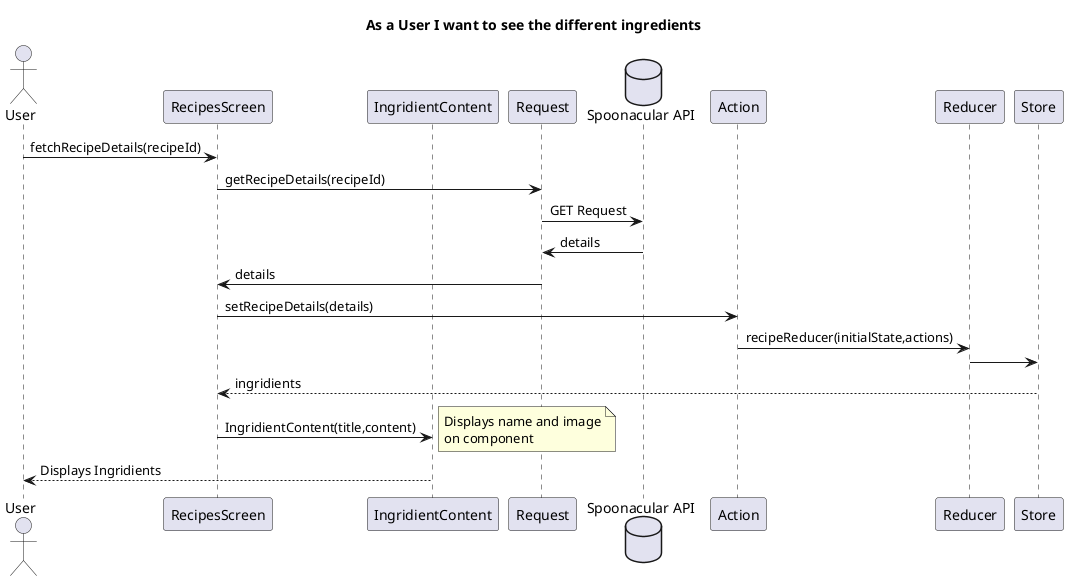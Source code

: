 @startuml
title As a User I want to see the different ingredients

actor User as User
participant "RecipesScreen" as Screen
participant "IngridientContent" as IC
participant "Request" as Request
database "Spoonacular API" as Server
participant "Action" as AR
participant "Reducer" as RD
participant "Store" as Store
User -> Screen:fetchRecipeDetails(recipeId)
Screen->Request:getRecipeDetails(recipeId)
Request->Server:GET Request
Server->Request:details
Request->Screen:details
Screen->AR:setRecipeDetails(details)
AR->RD:recipeReducer(initialState,actions)
RD->Store
Store-->Screen:ingridients
Screen->IC:IngridientContent(title,content)
note right
Displays name and image
on component
end note
IC-->User:Displays Ingridients
@enduml
